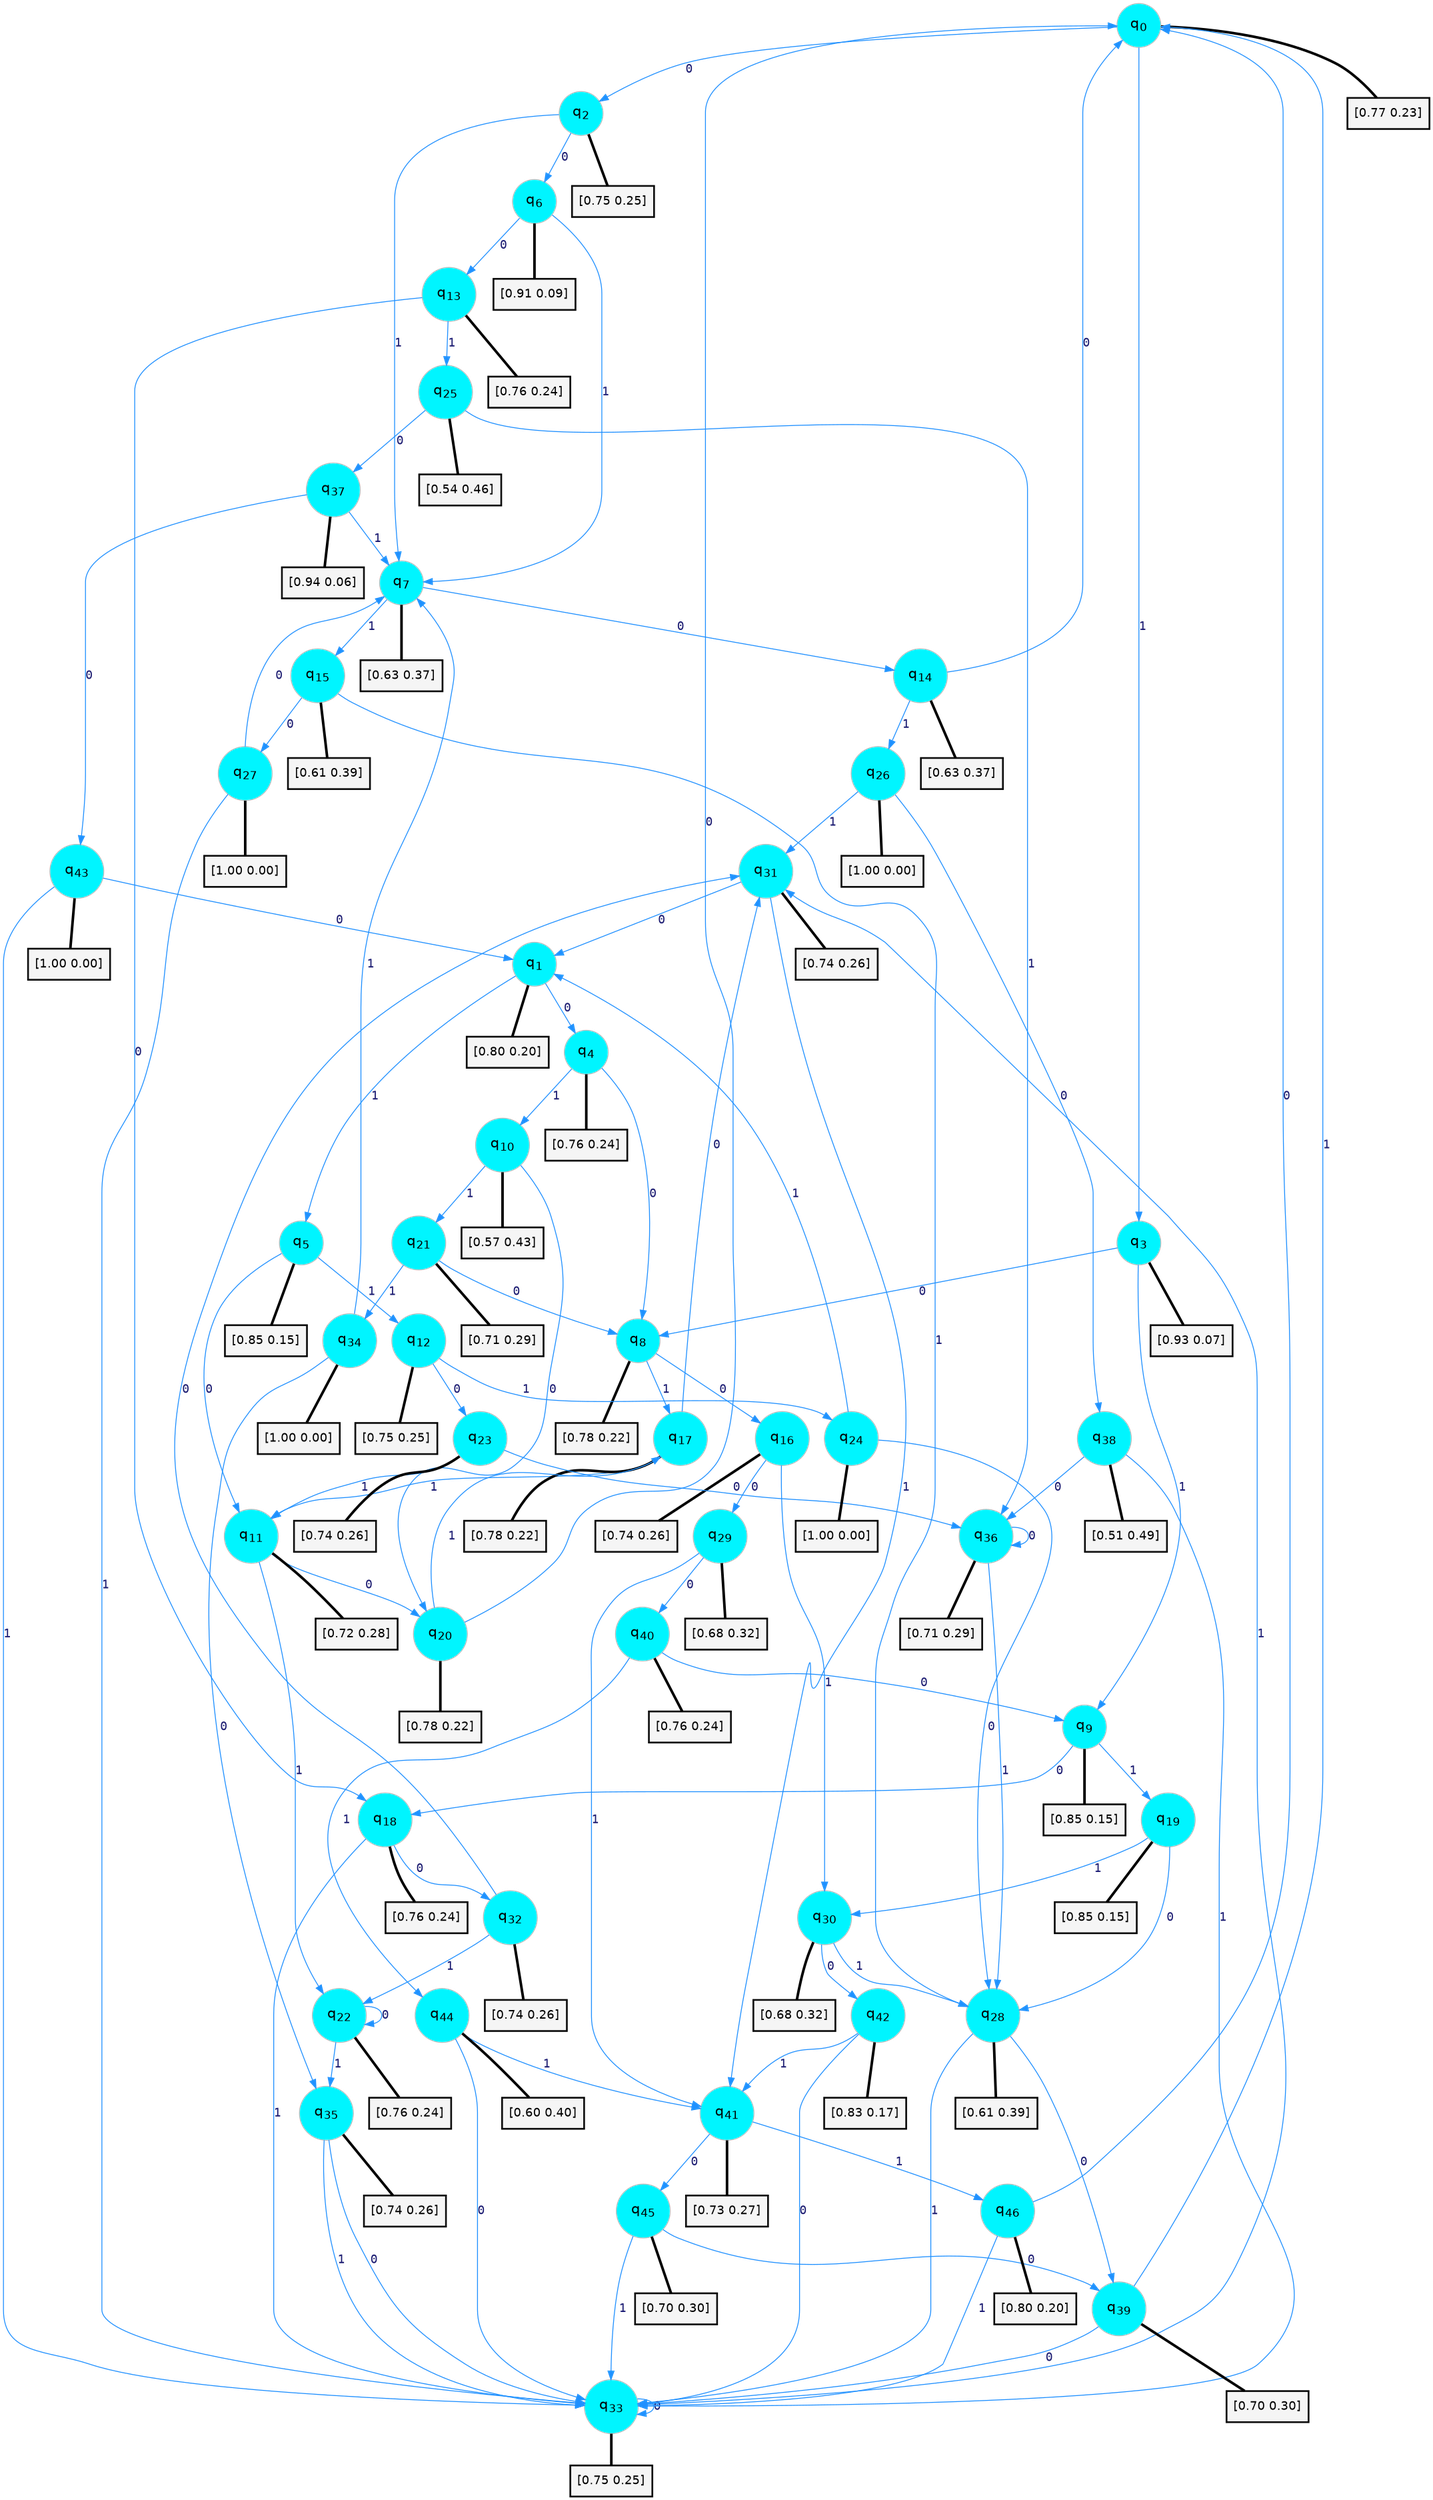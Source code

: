 digraph G {
graph [
bgcolor=transparent, dpi=300, rankdir=TD, size="40,25"];
node [
color=gray, fillcolor=turquoise1, fontcolor=black, fontname=Helvetica, fontsize=16, fontweight=bold, shape=circle, style=filled];
edge [
arrowsize=1, color=dodgerblue1, fontcolor=midnightblue, fontname=courier, fontweight=bold, penwidth=1, style=solid, weight=20];
0[label=<q<SUB>0</SUB>>];
1[label=<q<SUB>1</SUB>>];
2[label=<q<SUB>2</SUB>>];
3[label=<q<SUB>3</SUB>>];
4[label=<q<SUB>4</SUB>>];
5[label=<q<SUB>5</SUB>>];
6[label=<q<SUB>6</SUB>>];
7[label=<q<SUB>7</SUB>>];
8[label=<q<SUB>8</SUB>>];
9[label=<q<SUB>9</SUB>>];
10[label=<q<SUB>10</SUB>>];
11[label=<q<SUB>11</SUB>>];
12[label=<q<SUB>12</SUB>>];
13[label=<q<SUB>13</SUB>>];
14[label=<q<SUB>14</SUB>>];
15[label=<q<SUB>15</SUB>>];
16[label=<q<SUB>16</SUB>>];
17[label=<q<SUB>17</SUB>>];
18[label=<q<SUB>18</SUB>>];
19[label=<q<SUB>19</SUB>>];
20[label=<q<SUB>20</SUB>>];
21[label=<q<SUB>21</SUB>>];
22[label=<q<SUB>22</SUB>>];
23[label=<q<SUB>23</SUB>>];
24[label=<q<SUB>24</SUB>>];
25[label=<q<SUB>25</SUB>>];
26[label=<q<SUB>26</SUB>>];
27[label=<q<SUB>27</SUB>>];
28[label=<q<SUB>28</SUB>>];
29[label=<q<SUB>29</SUB>>];
30[label=<q<SUB>30</SUB>>];
31[label=<q<SUB>31</SUB>>];
32[label=<q<SUB>32</SUB>>];
33[label=<q<SUB>33</SUB>>];
34[label=<q<SUB>34</SUB>>];
35[label=<q<SUB>35</SUB>>];
36[label=<q<SUB>36</SUB>>];
37[label=<q<SUB>37</SUB>>];
38[label=<q<SUB>38</SUB>>];
39[label=<q<SUB>39</SUB>>];
40[label=<q<SUB>40</SUB>>];
41[label=<q<SUB>41</SUB>>];
42[label=<q<SUB>42</SUB>>];
43[label=<q<SUB>43</SUB>>];
44[label=<q<SUB>44</SUB>>];
45[label=<q<SUB>45</SUB>>];
46[label=<q<SUB>46</SUB>>];
47[label="[0.77 0.23]", shape=box,fontcolor=black, fontname=Helvetica, fontsize=14, penwidth=2, fillcolor=whitesmoke,color=black];
48[label="[0.80 0.20]", shape=box,fontcolor=black, fontname=Helvetica, fontsize=14, penwidth=2, fillcolor=whitesmoke,color=black];
49[label="[0.75 0.25]", shape=box,fontcolor=black, fontname=Helvetica, fontsize=14, penwidth=2, fillcolor=whitesmoke,color=black];
50[label="[0.93 0.07]", shape=box,fontcolor=black, fontname=Helvetica, fontsize=14, penwidth=2, fillcolor=whitesmoke,color=black];
51[label="[0.76 0.24]", shape=box,fontcolor=black, fontname=Helvetica, fontsize=14, penwidth=2, fillcolor=whitesmoke,color=black];
52[label="[0.85 0.15]", shape=box,fontcolor=black, fontname=Helvetica, fontsize=14, penwidth=2, fillcolor=whitesmoke,color=black];
53[label="[0.91 0.09]", shape=box,fontcolor=black, fontname=Helvetica, fontsize=14, penwidth=2, fillcolor=whitesmoke,color=black];
54[label="[0.63 0.37]", shape=box,fontcolor=black, fontname=Helvetica, fontsize=14, penwidth=2, fillcolor=whitesmoke,color=black];
55[label="[0.78 0.22]", shape=box,fontcolor=black, fontname=Helvetica, fontsize=14, penwidth=2, fillcolor=whitesmoke,color=black];
56[label="[0.85 0.15]", shape=box,fontcolor=black, fontname=Helvetica, fontsize=14, penwidth=2, fillcolor=whitesmoke,color=black];
57[label="[0.57 0.43]", shape=box,fontcolor=black, fontname=Helvetica, fontsize=14, penwidth=2, fillcolor=whitesmoke,color=black];
58[label="[0.72 0.28]", shape=box,fontcolor=black, fontname=Helvetica, fontsize=14, penwidth=2, fillcolor=whitesmoke,color=black];
59[label="[0.75 0.25]", shape=box,fontcolor=black, fontname=Helvetica, fontsize=14, penwidth=2, fillcolor=whitesmoke,color=black];
60[label="[0.76 0.24]", shape=box,fontcolor=black, fontname=Helvetica, fontsize=14, penwidth=2, fillcolor=whitesmoke,color=black];
61[label="[0.63 0.37]", shape=box,fontcolor=black, fontname=Helvetica, fontsize=14, penwidth=2, fillcolor=whitesmoke,color=black];
62[label="[0.61 0.39]", shape=box,fontcolor=black, fontname=Helvetica, fontsize=14, penwidth=2, fillcolor=whitesmoke,color=black];
63[label="[0.74 0.26]", shape=box,fontcolor=black, fontname=Helvetica, fontsize=14, penwidth=2, fillcolor=whitesmoke,color=black];
64[label="[0.78 0.22]", shape=box,fontcolor=black, fontname=Helvetica, fontsize=14, penwidth=2, fillcolor=whitesmoke,color=black];
65[label="[0.76 0.24]", shape=box,fontcolor=black, fontname=Helvetica, fontsize=14, penwidth=2, fillcolor=whitesmoke,color=black];
66[label="[0.85 0.15]", shape=box,fontcolor=black, fontname=Helvetica, fontsize=14, penwidth=2, fillcolor=whitesmoke,color=black];
67[label="[0.78 0.22]", shape=box,fontcolor=black, fontname=Helvetica, fontsize=14, penwidth=2, fillcolor=whitesmoke,color=black];
68[label="[0.71 0.29]", shape=box,fontcolor=black, fontname=Helvetica, fontsize=14, penwidth=2, fillcolor=whitesmoke,color=black];
69[label="[0.76 0.24]", shape=box,fontcolor=black, fontname=Helvetica, fontsize=14, penwidth=2, fillcolor=whitesmoke,color=black];
70[label="[0.74 0.26]", shape=box,fontcolor=black, fontname=Helvetica, fontsize=14, penwidth=2, fillcolor=whitesmoke,color=black];
71[label="[1.00 0.00]", shape=box,fontcolor=black, fontname=Helvetica, fontsize=14, penwidth=2, fillcolor=whitesmoke,color=black];
72[label="[0.54 0.46]", shape=box,fontcolor=black, fontname=Helvetica, fontsize=14, penwidth=2, fillcolor=whitesmoke,color=black];
73[label="[1.00 0.00]", shape=box,fontcolor=black, fontname=Helvetica, fontsize=14, penwidth=2, fillcolor=whitesmoke,color=black];
74[label="[1.00 0.00]", shape=box,fontcolor=black, fontname=Helvetica, fontsize=14, penwidth=2, fillcolor=whitesmoke,color=black];
75[label="[0.61 0.39]", shape=box,fontcolor=black, fontname=Helvetica, fontsize=14, penwidth=2, fillcolor=whitesmoke,color=black];
76[label="[0.68 0.32]", shape=box,fontcolor=black, fontname=Helvetica, fontsize=14, penwidth=2, fillcolor=whitesmoke,color=black];
77[label="[0.68 0.32]", shape=box,fontcolor=black, fontname=Helvetica, fontsize=14, penwidth=2, fillcolor=whitesmoke,color=black];
78[label="[0.74 0.26]", shape=box,fontcolor=black, fontname=Helvetica, fontsize=14, penwidth=2, fillcolor=whitesmoke,color=black];
79[label="[0.74 0.26]", shape=box,fontcolor=black, fontname=Helvetica, fontsize=14, penwidth=2, fillcolor=whitesmoke,color=black];
80[label="[0.75 0.25]", shape=box,fontcolor=black, fontname=Helvetica, fontsize=14, penwidth=2, fillcolor=whitesmoke,color=black];
81[label="[1.00 0.00]", shape=box,fontcolor=black, fontname=Helvetica, fontsize=14, penwidth=2, fillcolor=whitesmoke,color=black];
82[label="[0.74 0.26]", shape=box,fontcolor=black, fontname=Helvetica, fontsize=14, penwidth=2, fillcolor=whitesmoke,color=black];
83[label="[0.71 0.29]", shape=box,fontcolor=black, fontname=Helvetica, fontsize=14, penwidth=2, fillcolor=whitesmoke,color=black];
84[label="[0.94 0.06]", shape=box,fontcolor=black, fontname=Helvetica, fontsize=14, penwidth=2, fillcolor=whitesmoke,color=black];
85[label="[0.51 0.49]", shape=box,fontcolor=black, fontname=Helvetica, fontsize=14, penwidth=2, fillcolor=whitesmoke,color=black];
86[label="[0.70 0.30]", shape=box,fontcolor=black, fontname=Helvetica, fontsize=14, penwidth=2, fillcolor=whitesmoke,color=black];
87[label="[0.76 0.24]", shape=box,fontcolor=black, fontname=Helvetica, fontsize=14, penwidth=2, fillcolor=whitesmoke,color=black];
88[label="[0.73 0.27]", shape=box,fontcolor=black, fontname=Helvetica, fontsize=14, penwidth=2, fillcolor=whitesmoke,color=black];
89[label="[0.83 0.17]", shape=box,fontcolor=black, fontname=Helvetica, fontsize=14, penwidth=2, fillcolor=whitesmoke,color=black];
90[label="[1.00 0.00]", shape=box,fontcolor=black, fontname=Helvetica, fontsize=14, penwidth=2, fillcolor=whitesmoke,color=black];
91[label="[0.60 0.40]", shape=box,fontcolor=black, fontname=Helvetica, fontsize=14, penwidth=2, fillcolor=whitesmoke,color=black];
92[label="[0.70 0.30]", shape=box,fontcolor=black, fontname=Helvetica, fontsize=14, penwidth=2, fillcolor=whitesmoke,color=black];
93[label="[0.80 0.20]", shape=box,fontcolor=black, fontname=Helvetica, fontsize=14, penwidth=2, fillcolor=whitesmoke,color=black];
0->2 [label=0];
0->3 [label=1];
0->47 [arrowhead=none, penwidth=3,color=black];
1->4 [label=0];
1->5 [label=1];
1->48 [arrowhead=none, penwidth=3,color=black];
2->6 [label=0];
2->7 [label=1];
2->49 [arrowhead=none, penwidth=3,color=black];
3->8 [label=0];
3->9 [label=1];
3->50 [arrowhead=none, penwidth=3,color=black];
4->8 [label=0];
4->10 [label=1];
4->51 [arrowhead=none, penwidth=3,color=black];
5->11 [label=0];
5->12 [label=1];
5->52 [arrowhead=none, penwidth=3,color=black];
6->13 [label=0];
6->7 [label=1];
6->53 [arrowhead=none, penwidth=3,color=black];
7->14 [label=0];
7->15 [label=1];
7->54 [arrowhead=none, penwidth=3,color=black];
8->16 [label=0];
8->17 [label=1];
8->55 [arrowhead=none, penwidth=3,color=black];
9->18 [label=0];
9->19 [label=1];
9->56 [arrowhead=none, penwidth=3,color=black];
10->20 [label=0];
10->21 [label=1];
10->57 [arrowhead=none, penwidth=3,color=black];
11->20 [label=0];
11->22 [label=1];
11->58 [arrowhead=none, penwidth=3,color=black];
12->23 [label=0];
12->24 [label=1];
12->59 [arrowhead=none, penwidth=3,color=black];
13->18 [label=0];
13->25 [label=1];
13->60 [arrowhead=none, penwidth=3,color=black];
14->0 [label=0];
14->26 [label=1];
14->61 [arrowhead=none, penwidth=3,color=black];
15->27 [label=0];
15->28 [label=1];
15->62 [arrowhead=none, penwidth=3,color=black];
16->29 [label=0];
16->30 [label=1];
16->63 [arrowhead=none, penwidth=3,color=black];
17->31 [label=0];
17->11 [label=1];
17->64 [arrowhead=none, penwidth=3,color=black];
18->32 [label=0];
18->33 [label=1];
18->65 [arrowhead=none, penwidth=3,color=black];
19->28 [label=0];
19->30 [label=1];
19->66 [arrowhead=none, penwidth=3,color=black];
20->0 [label=0];
20->17 [label=1];
20->67 [arrowhead=none, penwidth=3,color=black];
21->8 [label=0];
21->34 [label=1];
21->68 [arrowhead=none, penwidth=3,color=black];
22->22 [label=0];
22->35 [label=1];
22->69 [arrowhead=none, penwidth=3,color=black];
23->36 [label=0];
23->11 [label=1];
23->70 [arrowhead=none, penwidth=3,color=black];
24->28 [label=0];
24->1 [label=1];
24->71 [arrowhead=none, penwidth=3,color=black];
25->37 [label=0];
25->36 [label=1];
25->72 [arrowhead=none, penwidth=3,color=black];
26->38 [label=0];
26->31 [label=1];
26->73 [arrowhead=none, penwidth=3,color=black];
27->7 [label=0];
27->33 [label=1];
27->74 [arrowhead=none, penwidth=3,color=black];
28->39 [label=0];
28->33 [label=1];
28->75 [arrowhead=none, penwidth=3,color=black];
29->40 [label=0];
29->41 [label=1];
29->76 [arrowhead=none, penwidth=3,color=black];
30->42 [label=0];
30->28 [label=1];
30->77 [arrowhead=none, penwidth=3,color=black];
31->1 [label=0];
31->41 [label=1];
31->78 [arrowhead=none, penwidth=3,color=black];
32->31 [label=0];
32->22 [label=1];
32->79 [arrowhead=none, penwidth=3,color=black];
33->33 [label=0];
33->31 [label=1];
33->80 [arrowhead=none, penwidth=3,color=black];
34->35 [label=0];
34->7 [label=1];
34->81 [arrowhead=none, penwidth=3,color=black];
35->33 [label=0];
35->33 [label=1];
35->82 [arrowhead=none, penwidth=3,color=black];
36->36 [label=0];
36->28 [label=1];
36->83 [arrowhead=none, penwidth=3,color=black];
37->43 [label=0];
37->7 [label=1];
37->84 [arrowhead=none, penwidth=3,color=black];
38->36 [label=0];
38->33 [label=1];
38->85 [arrowhead=none, penwidth=3,color=black];
39->33 [label=0];
39->0 [label=1];
39->86 [arrowhead=none, penwidth=3,color=black];
40->9 [label=0];
40->44 [label=1];
40->87 [arrowhead=none, penwidth=3,color=black];
41->45 [label=0];
41->46 [label=1];
41->88 [arrowhead=none, penwidth=3,color=black];
42->33 [label=0];
42->41 [label=1];
42->89 [arrowhead=none, penwidth=3,color=black];
43->1 [label=0];
43->33 [label=1];
43->90 [arrowhead=none, penwidth=3,color=black];
44->33 [label=0];
44->41 [label=1];
44->91 [arrowhead=none, penwidth=3,color=black];
45->39 [label=0];
45->33 [label=1];
45->92 [arrowhead=none, penwidth=3,color=black];
46->0 [label=0];
46->33 [label=1];
46->93 [arrowhead=none, penwidth=3,color=black];
}

